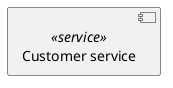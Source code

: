 @startuml (id=component)

    component "Customer service" as CustomerService <<service>>

@enduml


@startuml (id=interfaces)

!startsub getCustomers

    interface "GET /customers" as getCustomers
    CustomerService --() getCustomers

!endsub

@enduml